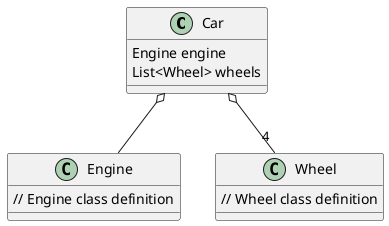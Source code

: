 @startuml
class Car {
    Engine engine
    List<Wheel> wheels
}

class Engine {
    // Engine class definition
}

class Wheel {
    // Wheel class definition
}

Car o-- Engine
Car o-- "4" Wheel
@enduml
